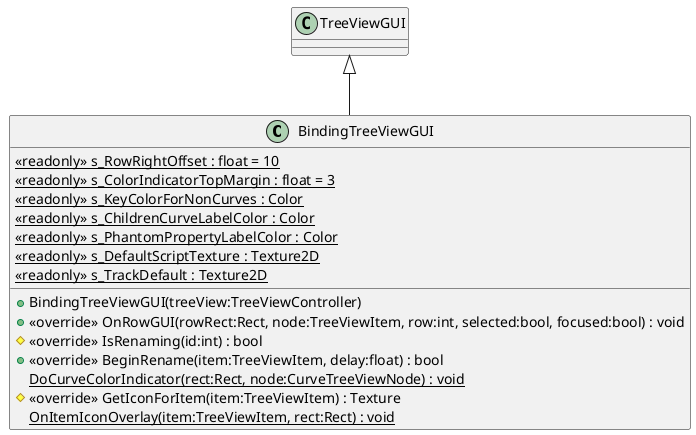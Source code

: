 @startuml
class BindingTreeViewGUI {
    {static} <<readonly>> s_RowRightOffset : float = 10
    {static} <<readonly>> s_ColorIndicatorTopMargin : float = 3
    {static} <<readonly>> s_KeyColorForNonCurves : Color
    {static} <<readonly>> s_ChildrenCurveLabelColor : Color
    {static} <<readonly>> s_PhantomPropertyLabelColor : Color
    {static} <<readonly>> s_DefaultScriptTexture : Texture2D
    {static} <<readonly>> s_TrackDefault : Texture2D
    + BindingTreeViewGUI(treeView:TreeViewController)
    + <<override>> OnRowGUI(rowRect:Rect, node:TreeViewItem, row:int, selected:bool, focused:bool) : void
    # <<override>> IsRenaming(id:int) : bool
    + <<override>> BeginRename(item:TreeViewItem, delay:float) : bool
    {static} DoCurveColorIndicator(rect:Rect, node:CurveTreeViewNode) : void
    # <<override>> GetIconForItem(item:TreeViewItem) : Texture
    {static} OnItemIconOverlay(item:TreeViewItem, rect:Rect) : void
}
TreeViewGUI <|-- BindingTreeViewGUI
@enduml
